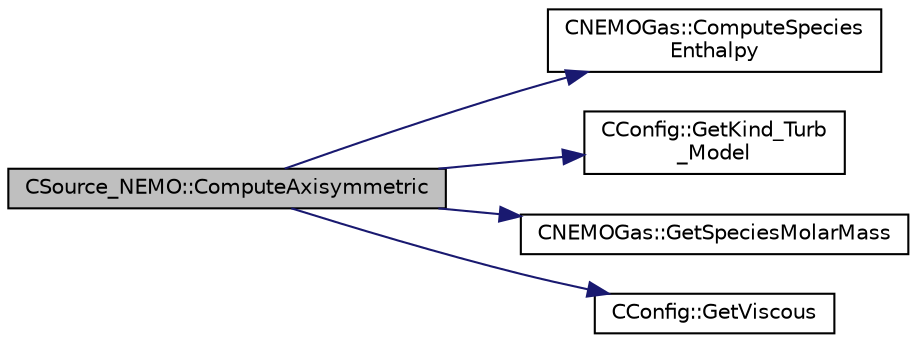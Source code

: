 digraph "CSource_NEMO::ComputeAxisymmetric"
{
 // LATEX_PDF_SIZE
  edge [fontname="Helvetica",fontsize="10",labelfontname="Helvetica",labelfontsize="10"];
  node [fontname="Helvetica",fontsize="10",shape=record];
  rankdir="LR";
  Node1 [label="CSource_NEMO::ComputeAxisymmetric",height=0.2,width=0.4,color="black", fillcolor="grey75", style="filled", fontcolor="black",tooltip="Residual of axissymetric source term."];
  Node1 -> Node2 [color="midnightblue",fontsize="10",style="solid",fontname="Helvetica"];
  Node2 [label="CNEMOGas::ComputeSpecies\lEnthalpy",height=0.2,width=0.4,color="black", fillcolor="white", style="filled",URL="$classCNEMOGas.html#ab5a26916ba6925f13c506c2def272969",tooltip="Compute species enthalpies."];
  Node1 -> Node3 [color="midnightblue",fontsize="10",style="solid",fontname="Helvetica"];
  Node3 [label="CConfig::GetKind_Turb\l_Model",height=0.2,width=0.4,color="black", fillcolor="white", style="filled",URL="$classCConfig.html#a42cf888b42ce34079b2e3987bbf147dd",tooltip="Get the kind of the turbulence model."];
  Node1 -> Node4 [color="midnightblue",fontsize="10",style="solid",fontname="Helvetica"];
  Node4 [label="CNEMOGas::GetSpeciesMolarMass",height=0.2,width=0.4,color="black", fillcolor="white", style="filled",URL="$classCNEMOGas.html#aaa37dc8d0f42380c683475c08010c913",tooltip="Get species molar mass."];
  Node1 -> Node5 [color="midnightblue",fontsize="10",style="solid",fontname="Helvetica"];
  Node5 [label="CConfig::GetViscous",height=0.2,width=0.4,color="black", fillcolor="white", style="filled",URL="$classCConfig.html#ad59acb5f80aaddccaa0f2f5bef3e3e78",tooltip="Determines if problem is viscous."];
}
